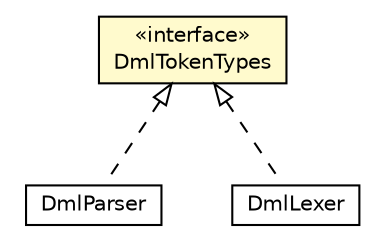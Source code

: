 #!/usr/local/bin/dot
#
# Class diagram 
# Generated by UMLGraph version 5.1 (http://www.umlgraph.org/)
#

digraph G {
	edge [fontname="Helvetica",fontsize=10,labelfontname="Helvetica",labelfontsize=10];
	node [fontname="Helvetica",fontsize=10,shape=plaintext];
	nodesep=0.25;
	ranksep=0.5;
	// pt.ist.fenixframework.dml.DmlTokenTypes
	c47121 [label=<<table title="pt.ist.fenixframework.dml.DmlTokenTypes" border="0" cellborder="1" cellspacing="0" cellpadding="2" port="p" bgcolor="lemonChiffon" href="./DmlTokenTypes.html">
		<tr><td><table border="0" cellspacing="0" cellpadding="1">
<tr><td align="center" balign="center"> &#171;interface&#187; </td></tr>
<tr><td align="center" balign="center"> DmlTokenTypes </td></tr>
		</table></td></tr>
		</table>>, fontname="Helvetica", fontcolor="black", fontsize=10.0];
	// pt.ist.fenixframework.dml.DmlParser
	c47122 [label=<<table title="pt.ist.fenixframework.dml.DmlParser" border="0" cellborder="1" cellspacing="0" cellpadding="2" port="p" href="./DmlParser.html">
		<tr><td><table border="0" cellspacing="0" cellpadding="1">
<tr><td align="center" balign="center"> DmlParser </td></tr>
		</table></td></tr>
		</table>>, fontname="Helvetica", fontcolor="black", fontsize=10.0];
	// pt.ist.fenixframework.dml.DmlLexer
	c47123 [label=<<table title="pt.ist.fenixframework.dml.DmlLexer" border="0" cellborder="1" cellspacing="0" cellpadding="2" port="p" href="./DmlLexer.html">
		<tr><td><table border="0" cellspacing="0" cellpadding="1">
<tr><td align="center" balign="center"> DmlLexer </td></tr>
		</table></td></tr>
		</table>>, fontname="Helvetica", fontcolor="black", fontsize=10.0];
	//pt.ist.fenixframework.dml.DmlParser implements pt.ist.fenixframework.dml.DmlTokenTypes
	c47121:p -> c47122:p [dir=back,arrowtail=empty,style=dashed];
	//pt.ist.fenixframework.dml.DmlLexer implements pt.ist.fenixframework.dml.DmlTokenTypes
	c47121:p -> c47123:p [dir=back,arrowtail=empty,style=dashed];
}

